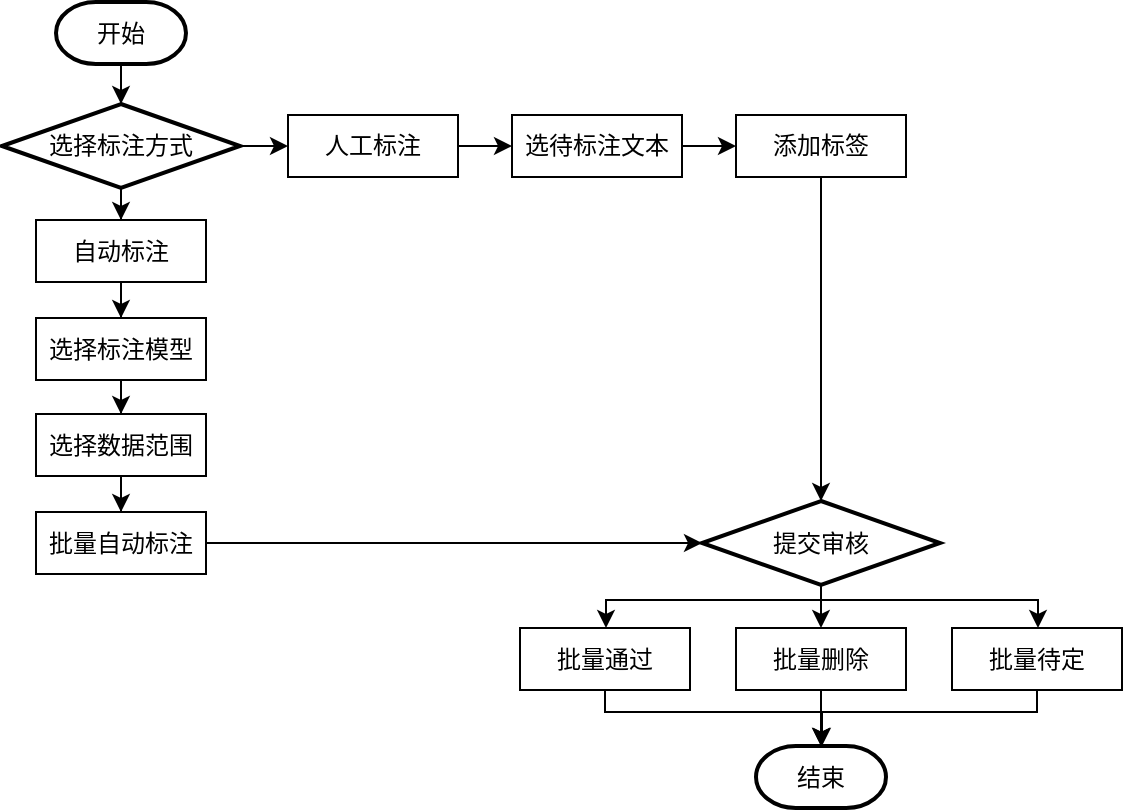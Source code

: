 <mxfile version="24.2.2" type="github">
  <diagram name="Page-1" id="13e1069c-82ec-6db2-03f1-153e76fe0fe0">
    <mxGraphModel dx="1154" dy="640" grid="0" gridSize="10" guides="1" tooltips="1" connect="1" arrows="1" fold="1" page="1" pageScale="1" pageWidth="1100" pageHeight="850" background="none" math="0" shadow="0">
      <root>
        <mxCell id="0" />
        <mxCell id="1" parent="0" />
        <mxCell id="9J6F_ASFOK-RwOqG2t-2-2" value="开始" style="strokeWidth=2;html=1;shape=mxgraph.flowchart.terminator;whiteSpace=wrap;" parent="1" vertex="1">
          <mxGeometry x="219" y="145" width="65" height="31" as="geometry" />
        </mxCell>
        <mxCell id="9J6F_ASFOK-RwOqG2t-2-18" style="edgeStyle=orthogonalEdgeStyle;rounded=0;orthogonalLoop=1;jettySize=auto;html=1;entryX=0;entryY=0.5;entryDx=0;entryDy=0;" parent="1" source="9J6F_ASFOK-RwOqG2t-2-3" target="9J6F_ASFOK-RwOqG2t-2-5" edge="1">
          <mxGeometry relative="1" as="geometry" />
        </mxCell>
        <mxCell id="9J6F_ASFOK-RwOqG2t-2-19" style="edgeStyle=orthogonalEdgeStyle;rounded=0;orthogonalLoop=1;jettySize=auto;html=1;entryX=0.5;entryY=0;entryDx=0;entryDy=0;" parent="1" source="9J6F_ASFOK-RwOqG2t-2-3" target="9J6F_ASFOK-RwOqG2t-2-6" edge="1">
          <mxGeometry relative="1" as="geometry" />
        </mxCell>
        <mxCell id="9J6F_ASFOK-RwOqG2t-2-3" value="选择标注方式" style="strokeWidth=2;html=1;shape=mxgraph.flowchart.decision;whiteSpace=wrap;" parent="1" vertex="1">
          <mxGeometry x="192" y="196" width="119" height="42" as="geometry" />
        </mxCell>
        <mxCell id="9J6F_ASFOK-RwOqG2t-2-25" style="edgeStyle=orthogonalEdgeStyle;rounded=0;orthogonalLoop=1;jettySize=auto;html=1;" parent="1" source="9J6F_ASFOK-RwOqG2t-2-5" target="9J6F_ASFOK-RwOqG2t-2-10" edge="1">
          <mxGeometry relative="1" as="geometry" />
        </mxCell>
        <mxCell id="9J6F_ASFOK-RwOqG2t-2-5" value="人工标注" style="rounded=0;whiteSpace=wrap;html=1;" parent="1" vertex="1">
          <mxGeometry x="335" y="201.5" width="85" height="31" as="geometry" />
        </mxCell>
        <mxCell id="9J6F_ASFOK-RwOqG2t-2-22" style="edgeStyle=orthogonalEdgeStyle;rounded=0;orthogonalLoop=1;jettySize=auto;html=1;" parent="1" source="9J6F_ASFOK-RwOqG2t-2-6" target="9J6F_ASFOK-RwOqG2t-2-7" edge="1">
          <mxGeometry relative="1" as="geometry" />
        </mxCell>
        <mxCell id="9J6F_ASFOK-RwOqG2t-2-6" value="自动标注" style="rounded=0;whiteSpace=wrap;html=1;" parent="1" vertex="1">
          <mxGeometry x="209" y="254" width="85" height="31" as="geometry" />
        </mxCell>
        <mxCell id="9J6F_ASFOK-RwOqG2t-2-23" style="edgeStyle=orthogonalEdgeStyle;rounded=0;orthogonalLoop=1;jettySize=auto;html=1;entryX=0.5;entryY=0;entryDx=0;entryDy=0;" parent="1" source="9J6F_ASFOK-RwOqG2t-2-7" target="9J6F_ASFOK-RwOqG2t-2-8" edge="1">
          <mxGeometry relative="1" as="geometry" />
        </mxCell>
        <mxCell id="9J6F_ASFOK-RwOqG2t-2-7" value="选择标注模型" style="rounded=0;whiteSpace=wrap;html=1;" parent="1" vertex="1">
          <mxGeometry x="209" y="303" width="85" height="31" as="geometry" />
        </mxCell>
        <mxCell id="9J6F_ASFOK-RwOqG2t-2-24" style="edgeStyle=orthogonalEdgeStyle;rounded=0;orthogonalLoop=1;jettySize=auto;html=1;entryX=0.5;entryY=0;entryDx=0;entryDy=0;" parent="1" source="9J6F_ASFOK-RwOqG2t-2-8" target="9J6F_ASFOK-RwOqG2t-2-9" edge="1">
          <mxGeometry relative="1" as="geometry" />
        </mxCell>
        <mxCell id="9J6F_ASFOK-RwOqG2t-2-8" value="选择数据范围" style="rounded=0;whiteSpace=wrap;html=1;" parent="1" vertex="1">
          <mxGeometry x="209" y="351" width="85" height="31" as="geometry" />
        </mxCell>
        <mxCell id="9J6F_ASFOK-RwOqG2t-2-9" value="批量自动标注" style="rounded=0;whiteSpace=wrap;html=1;" parent="1" vertex="1">
          <mxGeometry x="209" y="400" width="85" height="31" as="geometry" />
        </mxCell>
        <mxCell id="9J6F_ASFOK-RwOqG2t-2-26" style="edgeStyle=orthogonalEdgeStyle;rounded=0;orthogonalLoop=1;jettySize=auto;html=1;" parent="1" source="9J6F_ASFOK-RwOqG2t-2-10" target="9J6F_ASFOK-RwOqG2t-2-11" edge="1">
          <mxGeometry relative="1" as="geometry" />
        </mxCell>
        <mxCell id="9J6F_ASFOK-RwOqG2t-2-10" value="选待标注文本" style="rounded=0;whiteSpace=wrap;html=1;" parent="1" vertex="1">
          <mxGeometry x="447" y="201.5" width="85" height="31" as="geometry" />
        </mxCell>
        <mxCell id="9J6F_ASFOK-RwOqG2t-2-11" value="添加标签" style="rounded=0;whiteSpace=wrap;html=1;" parent="1" vertex="1">
          <mxGeometry x="559" y="201.5" width="85" height="31" as="geometry" />
        </mxCell>
        <mxCell id="9J6F_ASFOK-RwOqG2t-2-38" style="edgeStyle=orthogonalEdgeStyle;rounded=0;orthogonalLoop=1;jettySize=auto;html=1;" parent="1" source="9J6F_ASFOK-RwOqG2t-2-12" target="9J6F_ASFOK-RwOqG2t-2-37" edge="1">
          <mxGeometry relative="1" as="geometry">
            <Array as="points">
              <mxPoint x="494" y="500" />
              <mxPoint x="602" y="500" />
            </Array>
          </mxGeometry>
        </mxCell>
        <mxCell id="9J6F_ASFOK-RwOqG2t-2-12" value="批量通过" style="rounded=0;whiteSpace=wrap;html=1;" parent="1" vertex="1">
          <mxGeometry x="451" y="458" width="85" height="31" as="geometry" />
        </mxCell>
        <mxCell id="9J6F_ASFOK-RwOqG2t-2-13" value="批量删除" style="rounded=0;whiteSpace=wrap;html=1;" parent="1" vertex="1">
          <mxGeometry x="559" y="458" width="85" height="31" as="geometry" />
        </mxCell>
        <mxCell id="9J6F_ASFOK-RwOqG2t-2-30" style="edgeStyle=orthogonalEdgeStyle;rounded=0;orthogonalLoop=1;jettySize=auto;html=1;entryX=0.5;entryY=0;entryDx=0;entryDy=0;" parent="1" source="9J6F_ASFOK-RwOqG2t-2-14" target="9J6F_ASFOK-RwOqG2t-2-13" edge="1">
          <mxGeometry relative="1" as="geometry" />
        </mxCell>
        <mxCell id="9J6F_ASFOK-RwOqG2t-2-35" style="edgeStyle=orthogonalEdgeStyle;rounded=0;orthogonalLoop=1;jettySize=auto;html=1;" parent="1" source="9J6F_ASFOK-RwOqG2t-2-14" target="9J6F_ASFOK-RwOqG2t-2-12" edge="1">
          <mxGeometry relative="1" as="geometry">
            <Array as="points">
              <mxPoint x="602" y="444" />
              <mxPoint x="494" y="444" />
            </Array>
          </mxGeometry>
        </mxCell>
        <mxCell id="9J6F_ASFOK-RwOqG2t-2-36" style="edgeStyle=orthogonalEdgeStyle;rounded=0;orthogonalLoop=1;jettySize=auto;html=1;" parent="1" source="9J6F_ASFOK-RwOqG2t-2-14" target="9J6F_ASFOK-RwOqG2t-2-15" edge="1">
          <mxGeometry relative="1" as="geometry">
            <Array as="points">
              <mxPoint x="602" y="444" />
              <mxPoint x="710" y="444" />
            </Array>
          </mxGeometry>
        </mxCell>
        <mxCell id="9J6F_ASFOK-RwOqG2t-2-14" value="提交审核" style="strokeWidth=2;html=1;shape=mxgraph.flowchart.decision;whiteSpace=wrap;" parent="1" vertex="1">
          <mxGeometry x="542" y="394.5" width="119" height="42" as="geometry" />
        </mxCell>
        <mxCell id="9J6F_ASFOK-RwOqG2t-2-15" value="批量待定" style="rounded=0;whiteSpace=wrap;html=1;" parent="1" vertex="1">
          <mxGeometry x="667" y="458" width="85" height="31" as="geometry" />
        </mxCell>
        <mxCell id="9J6F_ASFOK-RwOqG2t-2-17" style="edgeStyle=orthogonalEdgeStyle;rounded=0;orthogonalLoop=1;jettySize=auto;html=1;entryX=0.5;entryY=0;entryDx=0;entryDy=0;entryPerimeter=0;" parent="1" source="9J6F_ASFOK-RwOqG2t-2-2" target="9J6F_ASFOK-RwOqG2t-2-3" edge="1">
          <mxGeometry relative="1" as="geometry" />
        </mxCell>
        <mxCell id="9J6F_ASFOK-RwOqG2t-2-27" style="edgeStyle=orthogonalEdgeStyle;rounded=0;orthogonalLoop=1;jettySize=auto;html=1;entryX=0.5;entryY=0;entryDx=0;entryDy=0;entryPerimeter=0;" parent="1" source="9J6F_ASFOK-RwOqG2t-2-11" target="9J6F_ASFOK-RwOqG2t-2-14" edge="1">
          <mxGeometry relative="1" as="geometry" />
        </mxCell>
        <mxCell id="9J6F_ASFOK-RwOqG2t-2-28" style="edgeStyle=orthogonalEdgeStyle;rounded=0;orthogonalLoop=1;jettySize=auto;html=1;entryX=0;entryY=0.5;entryDx=0;entryDy=0;entryPerimeter=0;" parent="1" source="9J6F_ASFOK-RwOqG2t-2-9" target="9J6F_ASFOK-RwOqG2t-2-14" edge="1">
          <mxGeometry relative="1" as="geometry" />
        </mxCell>
        <mxCell id="9J6F_ASFOK-RwOqG2t-2-37" value="结束" style="strokeWidth=2;html=1;shape=mxgraph.flowchart.terminator;whiteSpace=wrap;" parent="1" vertex="1">
          <mxGeometry x="569" y="517" width="65" height="31" as="geometry" />
        </mxCell>
        <mxCell id="9J6F_ASFOK-RwOqG2t-2-39" style="edgeStyle=orthogonalEdgeStyle;rounded=0;orthogonalLoop=1;jettySize=auto;html=1;entryX=0.5;entryY=0;entryDx=0;entryDy=0;entryPerimeter=0;" parent="1" source="9J6F_ASFOK-RwOqG2t-2-15" target="9J6F_ASFOK-RwOqG2t-2-37" edge="1">
          <mxGeometry relative="1" as="geometry">
            <Array as="points">
              <mxPoint x="710" y="500" />
              <mxPoint x="602" y="500" />
            </Array>
          </mxGeometry>
        </mxCell>
        <mxCell id="9J6F_ASFOK-RwOqG2t-2-40" style="edgeStyle=orthogonalEdgeStyle;rounded=0;orthogonalLoop=1;jettySize=auto;html=1;entryX=0.5;entryY=0;entryDx=0;entryDy=0;entryPerimeter=0;" parent="1" source="9J6F_ASFOK-RwOqG2t-2-13" target="9J6F_ASFOK-RwOqG2t-2-37" edge="1">
          <mxGeometry relative="1" as="geometry" />
        </mxCell>
      </root>
    </mxGraphModel>
  </diagram>
</mxfile>
